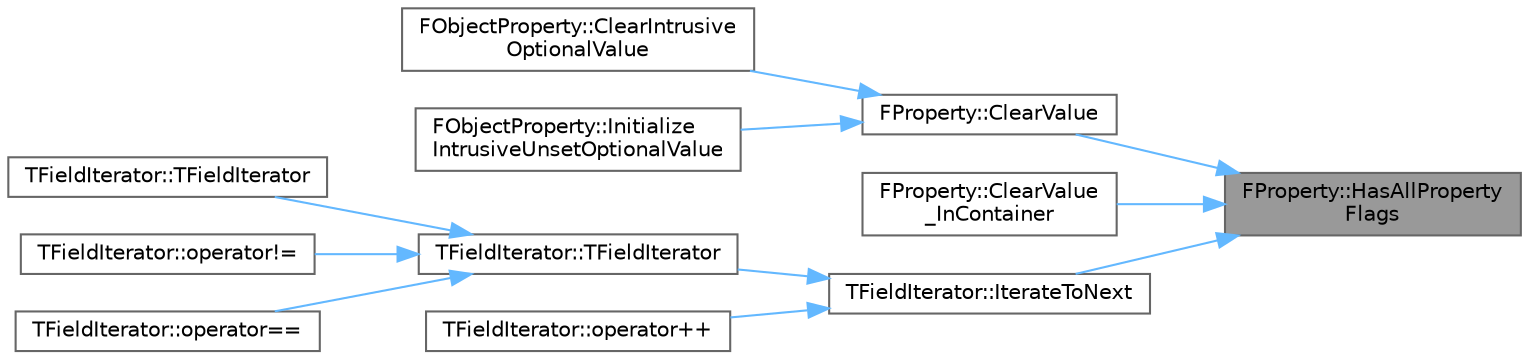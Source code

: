 digraph "FProperty::HasAllPropertyFlags"
{
 // INTERACTIVE_SVG=YES
 // LATEX_PDF_SIZE
  bgcolor="transparent";
  edge [fontname=Helvetica,fontsize=10,labelfontname=Helvetica,labelfontsize=10];
  node [fontname=Helvetica,fontsize=10,shape=box,height=0.2,width=0.4];
  rankdir="RL";
  Node1 [id="Node000001",label="FProperty::HasAllProperty\lFlags",height=0.2,width=0.4,color="gray40", fillcolor="grey60", style="filled", fontcolor="black",tooltip="Used to safely check whether all of the passed in flags are set."];
  Node1 -> Node2 [id="edge1_Node000001_Node000002",dir="back",color="steelblue1",style="solid",tooltip=" "];
  Node2 [id="Node000002",label="FProperty::ClearValue",height=0.2,width=0.4,color="grey40", fillcolor="white", style="filled",URL="$d9/dbc/classFProperty.html#a0f7e22d1add60c41138c73ed419d69cc",tooltip="Zeros the value for this property."];
  Node2 -> Node3 [id="edge2_Node000002_Node000003",dir="back",color="steelblue1",style="solid",tooltip=" "];
  Node3 [id="Node000003",label="FObjectProperty::ClearIntrusive\lOptionalValue",height=0.2,width=0.4,color="grey40", fillcolor="white", style="filled",URL="$df/df7/classFObjectProperty.html#afa25ee32220c9af032b29883d58c35e4",tooltip="Set the value to it's special unset state."];
  Node2 -> Node4 [id="edge3_Node000002_Node000004",dir="back",color="steelblue1",style="solid",tooltip=" "];
  Node4 [id="Node000004",label="FObjectProperty::Initialize\lIntrusiveUnsetOptionalValue",height=0.2,width=0.4,color="grey40", fillcolor="white", style="filled",URL="$df/df7/classFObjectProperty.html#a7d638f6af4f6e3626a17efe16f784b7e",tooltip="Returns whether this type has a special state for an unset TOptional meaning the size TOptional<T> an..."];
  Node1 -> Node5 [id="edge4_Node000001_Node000005",dir="back",color="steelblue1",style="solid",tooltip=" "];
  Node5 [id="Node000005",label="FProperty::ClearValue\l_InContainer",height=0.2,width=0.4,color="grey40", fillcolor="white", style="filled",URL="$d9/dbc/classFProperty.html#aa4e8d2b7f298121d1ecb0f57f4ad552a",tooltip="Zeros the value for this property."];
  Node1 -> Node6 [id="edge5_Node000001_Node000006",dir="back",color="steelblue1",style="solid",tooltip=" "];
  Node6 [id="Node000006",label="TFieldIterator::IterateToNext",height=0.2,width=0.4,color="grey40", fillcolor="white", style="filled",URL="$de/d53/classTFieldIterator.html#ab381912d736c73a528855cce6d525a0e",tooltip=" "];
  Node6 -> Node7 [id="edge6_Node000006_Node000007",dir="back",color="steelblue1",style="solid",tooltip=" "];
  Node7 [id="Node000007",label="TFieldIterator::TFieldIterator",height=0.2,width=0.4,color="grey40", fillcolor="white", style="filled",URL="$de/d53/classTFieldIterator.html#a16200441c1b2bed29da2d95df72a309c",tooltip=" "];
  Node7 -> Node8 [id="edge7_Node000007_Node000008",dir="back",color="steelblue1",style="solid",tooltip=" "];
  Node8 [id="Node000008",label="TFieldIterator::TFieldIterator",height=0.2,width=0.4,color="grey40", fillcolor="white", style="filled",URL="$de/d53/classTFieldIterator.html#a19981ad782fd9abc51120169a12bc525",tooltip="Legacy version taking the flags as 3 separate values."];
  Node7 -> Node9 [id="edge8_Node000007_Node000009",dir="back",color="steelblue1",style="solid",tooltip=" "];
  Node9 [id="Node000009",label="TFieldIterator::operator!=",height=0.2,width=0.4,color="grey40", fillcolor="white", style="filled",URL="$de/d53/classTFieldIterator.html#a8dd51b620001d67e8d327b38c9a49787",tooltip=" "];
  Node7 -> Node10 [id="edge9_Node000007_Node000010",dir="back",color="steelblue1",style="solid",tooltip=" "];
  Node10 [id="Node000010",label="TFieldIterator::operator==",height=0.2,width=0.4,color="grey40", fillcolor="white", style="filled",URL="$de/d53/classTFieldIterator.html#a221551266ed28cfbc7ff54a1be73a33a",tooltip=" "];
  Node6 -> Node11 [id="edge10_Node000006_Node000011",dir="back",color="steelblue1",style="solid",tooltip=" "];
  Node11 [id="Node000011",label="TFieldIterator::operator++",height=0.2,width=0.4,color="grey40", fillcolor="white", style="filled",URL="$de/d53/classTFieldIterator.html#a8a63b4317845c3f8540b3c2b0f6d4949",tooltip=" "];
}
